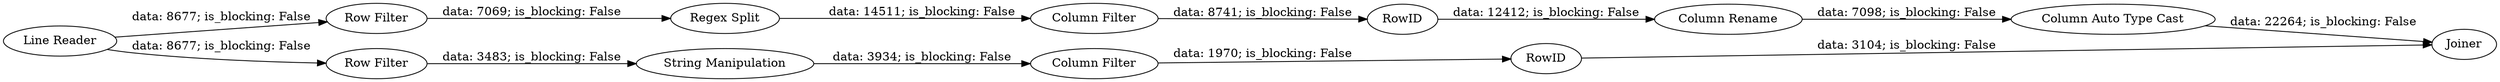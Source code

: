 digraph {
	"-3552572938390053966_4" [label="Row Filter"]
	"-3552572938390053966_7" [label=RowID]
	"-3552572938390053966_14" [label="String Manipulation"]
	"-3552572938390053966_1" [label="Line Reader"]
	"-3552572938390053966_5" [label="Regex Split"]
	"-3552572938390053966_6" [label=RowID]
	"-3552572938390053966_9" [label="Column Rename"]
	"-3552572938390053966_12" [label=Joiner]
	"-3552572938390053966_11" [label="Column Filter"]
	"-3552572938390053966_13" [label="Column Auto Type Cast"]
	"-3552572938390053966_10" [label="Column Filter"]
	"-3552572938390053966_2" [label="Row Filter"]
	"-3552572938390053966_4" -> "-3552572938390053966_5" [label="data: 7069; is_blocking: False"]
	"-3552572938390053966_5" -> "-3552572938390053966_11" [label="data: 14511; is_blocking: False"]
	"-3552572938390053966_1" -> "-3552572938390053966_2" [label="data: 8677; is_blocking: False"]
	"-3552572938390053966_9" -> "-3552572938390053966_13" [label="data: 7098; is_blocking: False"]
	"-3552572938390053966_2" -> "-3552572938390053966_14" [label="data: 3483; is_blocking: False"]
	"-3552572938390053966_10" -> "-3552572938390053966_6" [label="data: 1970; is_blocking: False"]
	"-3552572938390053966_6" -> "-3552572938390053966_12" [label="data: 3104; is_blocking: False"]
	"-3552572938390053966_1" -> "-3552572938390053966_4" [label="data: 8677; is_blocking: False"]
	"-3552572938390053966_7" -> "-3552572938390053966_9" [label="data: 12412; is_blocking: False"]
	"-3552572938390053966_11" -> "-3552572938390053966_7" [label="data: 8741; is_blocking: False"]
	"-3552572938390053966_14" -> "-3552572938390053966_10" [label="data: 3934; is_blocking: False"]
	"-3552572938390053966_13" -> "-3552572938390053966_12" [label="data: 22264; is_blocking: False"]
	rankdir=LR
}
